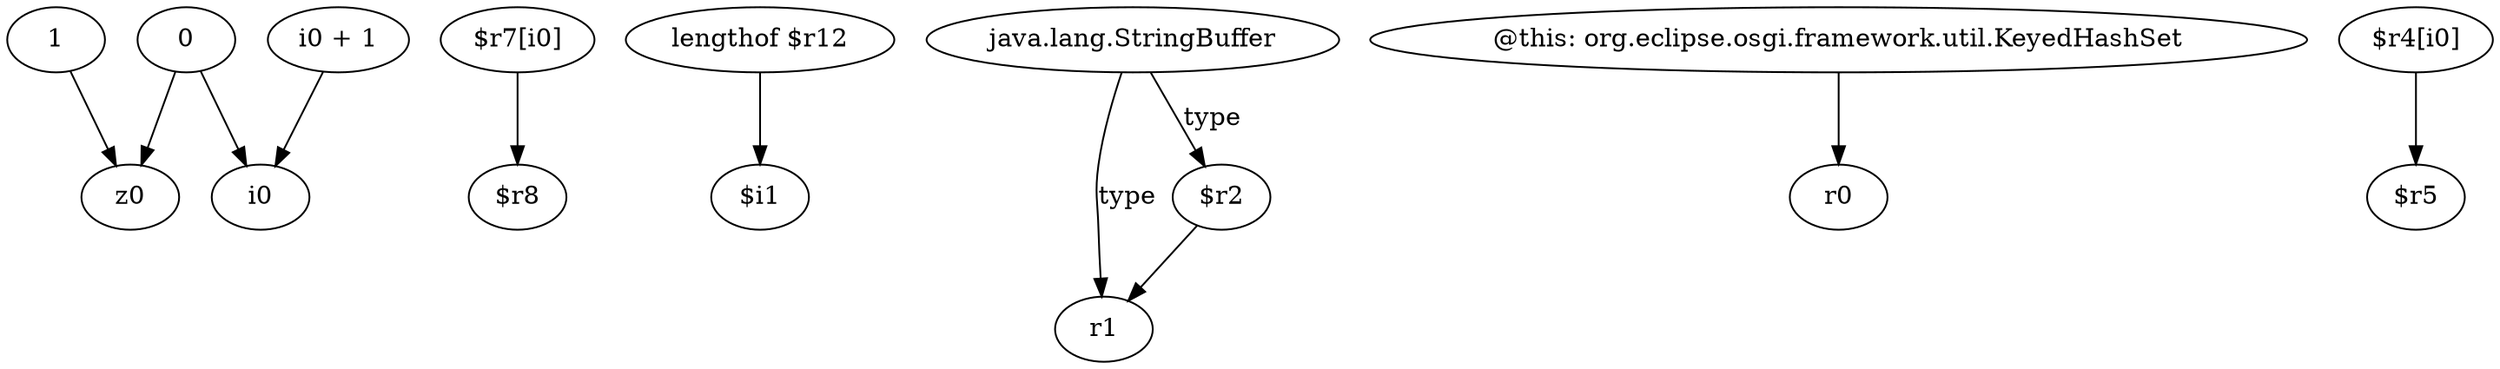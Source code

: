 digraph g {
0[label="0"]
1[label="z0"]
0->1[label=""]
2[label="$r7[i0]"]
3[label="$r8"]
2->3[label=""]
4[label="1"]
4->1[label=""]
5[label="lengthof $r12"]
6[label="$i1"]
5->6[label=""]
7[label="java.lang.StringBuffer"]
8[label="r1"]
7->8[label="type"]
9[label="i0"]
0->9[label=""]
10[label="i0 + 1"]
10->9[label=""]
11[label="$r2"]
7->11[label="type"]
11->8[label=""]
12[label="@this: org.eclipse.osgi.framework.util.KeyedHashSet"]
13[label="r0"]
12->13[label=""]
14[label="$r4[i0]"]
15[label="$r5"]
14->15[label=""]
}